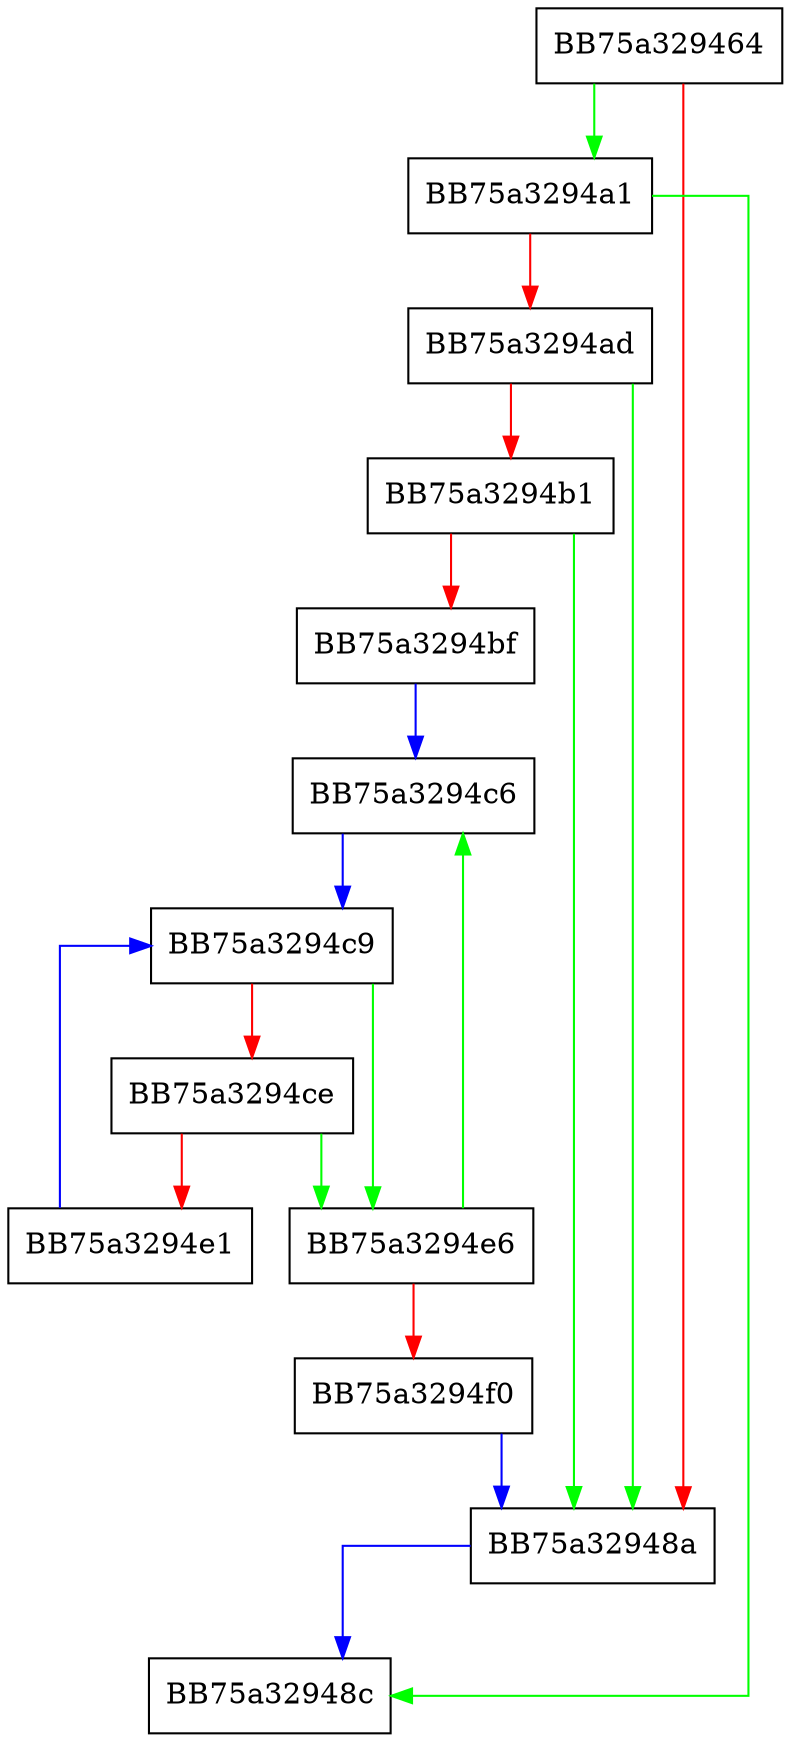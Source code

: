 digraph AddChild {
  node [shape="box"];
  graph [splines=ortho];
  BB75a329464 -> BB75a3294a1 [color="green"];
  BB75a329464 -> BB75a32948a [color="red"];
  BB75a32948a -> BB75a32948c [color="blue"];
  BB75a3294a1 -> BB75a32948c [color="green"];
  BB75a3294a1 -> BB75a3294ad [color="red"];
  BB75a3294ad -> BB75a32948a [color="green"];
  BB75a3294ad -> BB75a3294b1 [color="red"];
  BB75a3294b1 -> BB75a32948a [color="green"];
  BB75a3294b1 -> BB75a3294bf [color="red"];
  BB75a3294bf -> BB75a3294c6 [color="blue"];
  BB75a3294c6 -> BB75a3294c9 [color="blue"];
  BB75a3294c9 -> BB75a3294e6 [color="green"];
  BB75a3294c9 -> BB75a3294ce [color="red"];
  BB75a3294ce -> BB75a3294e6 [color="green"];
  BB75a3294ce -> BB75a3294e1 [color="red"];
  BB75a3294e1 -> BB75a3294c9 [color="blue"];
  BB75a3294e6 -> BB75a3294c6 [color="green"];
  BB75a3294e6 -> BB75a3294f0 [color="red"];
  BB75a3294f0 -> BB75a32948a [color="blue"];
}